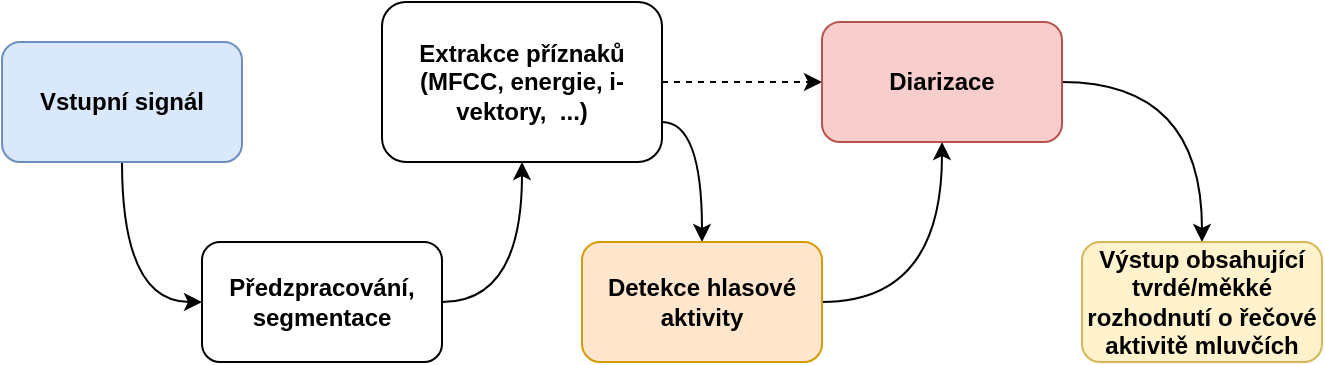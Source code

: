 <mxfile version="14.5.7" type="device"><diagram id="qMg3CJgLOJWWf8qPpt_V" name="Page-1"><mxGraphModel dx="1350" dy="708" grid="1" gridSize="10" guides="1" tooltips="1" connect="1" arrows="1" fold="1" page="1" pageScale="1" pageWidth="827" pageHeight="1169" math="0" shadow="0"><root><mxCell id="0"/><mxCell id="1" parent="0"/><mxCell id="yMiqafBJVMrL6RZanJNx-1" style="edgeStyle=orthogonalEdgeStyle;curved=1;jumpStyle=none;orthogonalLoop=1;jettySize=auto;html=1;strokeColor=#000000;fontStyle=1;entryX=0.5;entryY=1;entryDx=0;entryDy=0;exitX=1;exitY=0.5;exitDx=0;exitDy=0;" edge="1" parent="1" source="yMiqafBJVMrL6RZanJNx-2" target="yMiqafBJVMrL6RZanJNx-4"><mxGeometry relative="1" as="geometry"><mxPoint x="440" y="410" as="targetPoint"/></mxGeometry></mxCell><mxCell id="yMiqafBJVMrL6RZanJNx-2" value="&lt;span&gt;Předzpracování, segmentace&lt;/span&gt;" style="rounded=1;whiteSpace=wrap;html=1;fontStyle=1" vertex="1" parent="1"><mxGeometry x="140" y="200" width="120" height="60" as="geometry"/></mxCell><mxCell id="yMiqafBJVMrL6RZanJNx-3" value="" style="edgeStyle=orthogonalEdgeStyle;curved=1;jumpStyle=none;orthogonalLoop=1;jettySize=auto;html=1;strokeColor=#000000;fontStyle=1;exitX=1;exitY=0.75;exitDx=0;exitDy=0;entryX=0.5;entryY=0;entryDx=0;entryDy=0;" edge="1" parent="1" source="yMiqafBJVMrL6RZanJNx-4" target="yMiqafBJVMrL6RZanJNx-6"><mxGeometry relative="1" as="geometry"/></mxCell><mxCell id="yMiqafBJVMrL6RZanJNx-15" value="" style="edgeStyle=orthogonalEdgeStyle;rounded=0;orthogonalLoop=1;jettySize=auto;html=1;dashed=1;" edge="1" parent="1" source="yMiqafBJVMrL6RZanJNx-4" target="yMiqafBJVMrL6RZanJNx-14"><mxGeometry relative="1" as="geometry"/></mxCell><mxCell id="yMiqafBJVMrL6RZanJNx-4" value="&lt;font face=&quot;helvetica&quot;&gt;Extrakce příznaků (MFCC, energie, i-vektory,&amp;nbsp; ...)&lt;/font&gt;" style="rounded=1;whiteSpace=wrap;html=1;fontStyle=1" vertex="1" parent="1"><mxGeometry x="230" y="80" width="140" height="80" as="geometry"/></mxCell><mxCell id="yMiqafBJVMrL6RZanJNx-5" value="" style="edgeStyle=orthogonalEdgeStyle;orthogonalLoop=1;jettySize=auto;html=1;curved=1;exitX=1;exitY=0.5;exitDx=0;exitDy=0;entryX=0.5;entryY=1;entryDx=0;entryDy=0;" edge="1" parent="1" source="yMiqafBJVMrL6RZanJNx-6" target="yMiqafBJVMrL6RZanJNx-14"><mxGeometry relative="1" as="geometry"><mxPoint x="470" y="230" as="targetPoint"/></mxGeometry></mxCell><mxCell id="yMiqafBJVMrL6RZanJNx-6" value="Detekce hlasové aktivity" style="whiteSpace=wrap;html=1;rounded=1;fontStyle=1;fillColor=#ffe6cc;strokeColor=#d79b00;" vertex="1" parent="1"><mxGeometry x="330" y="200" width="120" height="60" as="geometry"/></mxCell><mxCell id="yMiqafBJVMrL6RZanJNx-7" style="edgeStyle=orthogonalEdgeStyle;curved=1;jumpStyle=none;orthogonalLoop=1;jettySize=auto;html=1;strokeColor=#000000;exitX=0.5;exitY=1;exitDx=0;exitDy=0;entryX=0;entryY=0.5;entryDx=0;entryDy=0;" edge="1" parent="1" source="yMiqafBJVMrL6RZanJNx-8" target="yMiqafBJVMrL6RZanJNx-2"><mxGeometry relative="1" as="geometry"/></mxCell><mxCell id="yMiqafBJVMrL6RZanJNx-8" value="&lt;b&gt;Vstupní signál&lt;/b&gt;" style="rounded=1;whiteSpace=wrap;html=1;fillColor=#dae8fc;strokeColor=#6c8ebf;" vertex="1" parent="1"><mxGeometry x="40" y="100" width="120" height="60" as="geometry"/></mxCell><mxCell id="yMiqafBJVMrL6RZanJNx-9" value="" style="edgeStyle=orthogonalEdgeStyle;curved=1;orthogonalLoop=1;jettySize=auto;html=1;exitX=1;exitY=0.5;exitDx=0;exitDy=0;" edge="1" parent="1" source="yMiqafBJVMrL6RZanJNx-14" target="yMiqafBJVMrL6RZanJNx-11"><mxGeometry relative="1" as="geometry"><mxPoint x="590" y="230" as="sourcePoint"/></mxGeometry></mxCell><mxCell id="yMiqafBJVMrL6RZanJNx-11" value="Výstup obsahující tvrdé/měkké rozhodnutí o řečové aktivitě mluvčích" style="whiteSpace=wrap;html=1;rounded=1;fontStyle=1;fillColor=#fff2cc;strokeColor=#d6b656;" vertex="1" parent="1"><mxGeometry x="580" y="200" width="120" height="60" as="geometry"/></mxCell><mxCell id="yMiqafBJVMrL6RZanJNx-14" value="Diarizace" style="whiteSpace=wrap;html=1;rounded=1;fontStyle=1;fillColor=#f8cecc;strokeColor=#b85450;" vertex="1" parent="1"><mxGeometry x="450" y="90" width="120" height="60" as="geometry"/></mxCell></root></mxGraphModel></diagram></mxfile>
